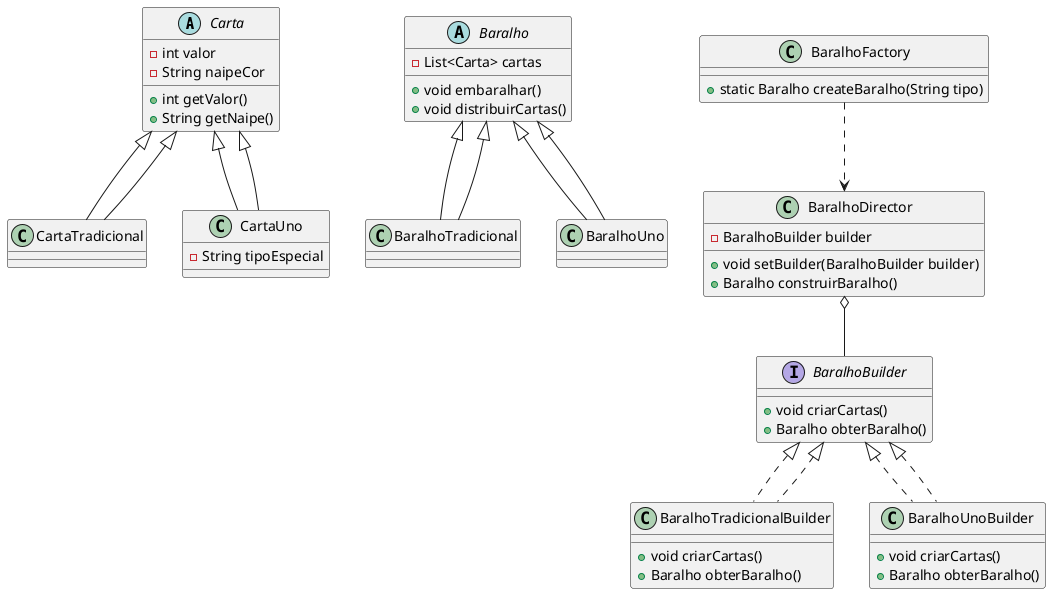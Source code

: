 @startuml

abstract class Carta {
    - int valor
    - String naipeCor
    + int getValor()
    + String getNaipe()
}

class CartaTradicional extends Carta {
}

class CartaUno extends Carta {
    - String tipoEspecial
}

abstract class Baralho {
    - List<Carta> cartas
    + void embaralhar()
    + void distribuirCartas()
}

class BaralhoTradicional extends Baralho {
}

class BaralhoUno extends Baralho {
}

interface BaralhoBuilder {
    + void criarCartas()
    + Baralho obterBaralho()
}

class BaralhoTradicionalBuilder implements BaralhoBuilder {
    + void criarCartas()
    + Baralho obterBaralho()
}

class BaralhoUnoBuilder implements BaralhoBuilder {
    + void criarCartas()
    + Baralho obterBaralho()
}

class BaralhoDirector {
    - BaralhoBuilder builder
    + void setBuilder(BaralhoBuilder builder)
    + Baralho construirBaralho()
}

class BaralhoFactory {
    + static Baralho createBaralho(String tipo)
}

Carta <|-- CartaTradicional
Carta <|-- CartaUno
Baralho <|-- BaralhoTradicional
Baralho <|-- BaralhoUno
BaralhoBuilder <|.. BaralhoTradicionalBuilder
BaralhoBuilder <|.. BaralhoUnoBuilder
BaralhoDirector o-- BaralhoBuilder
BaralhoFactory ..> BaralhoDirector

@enduml
